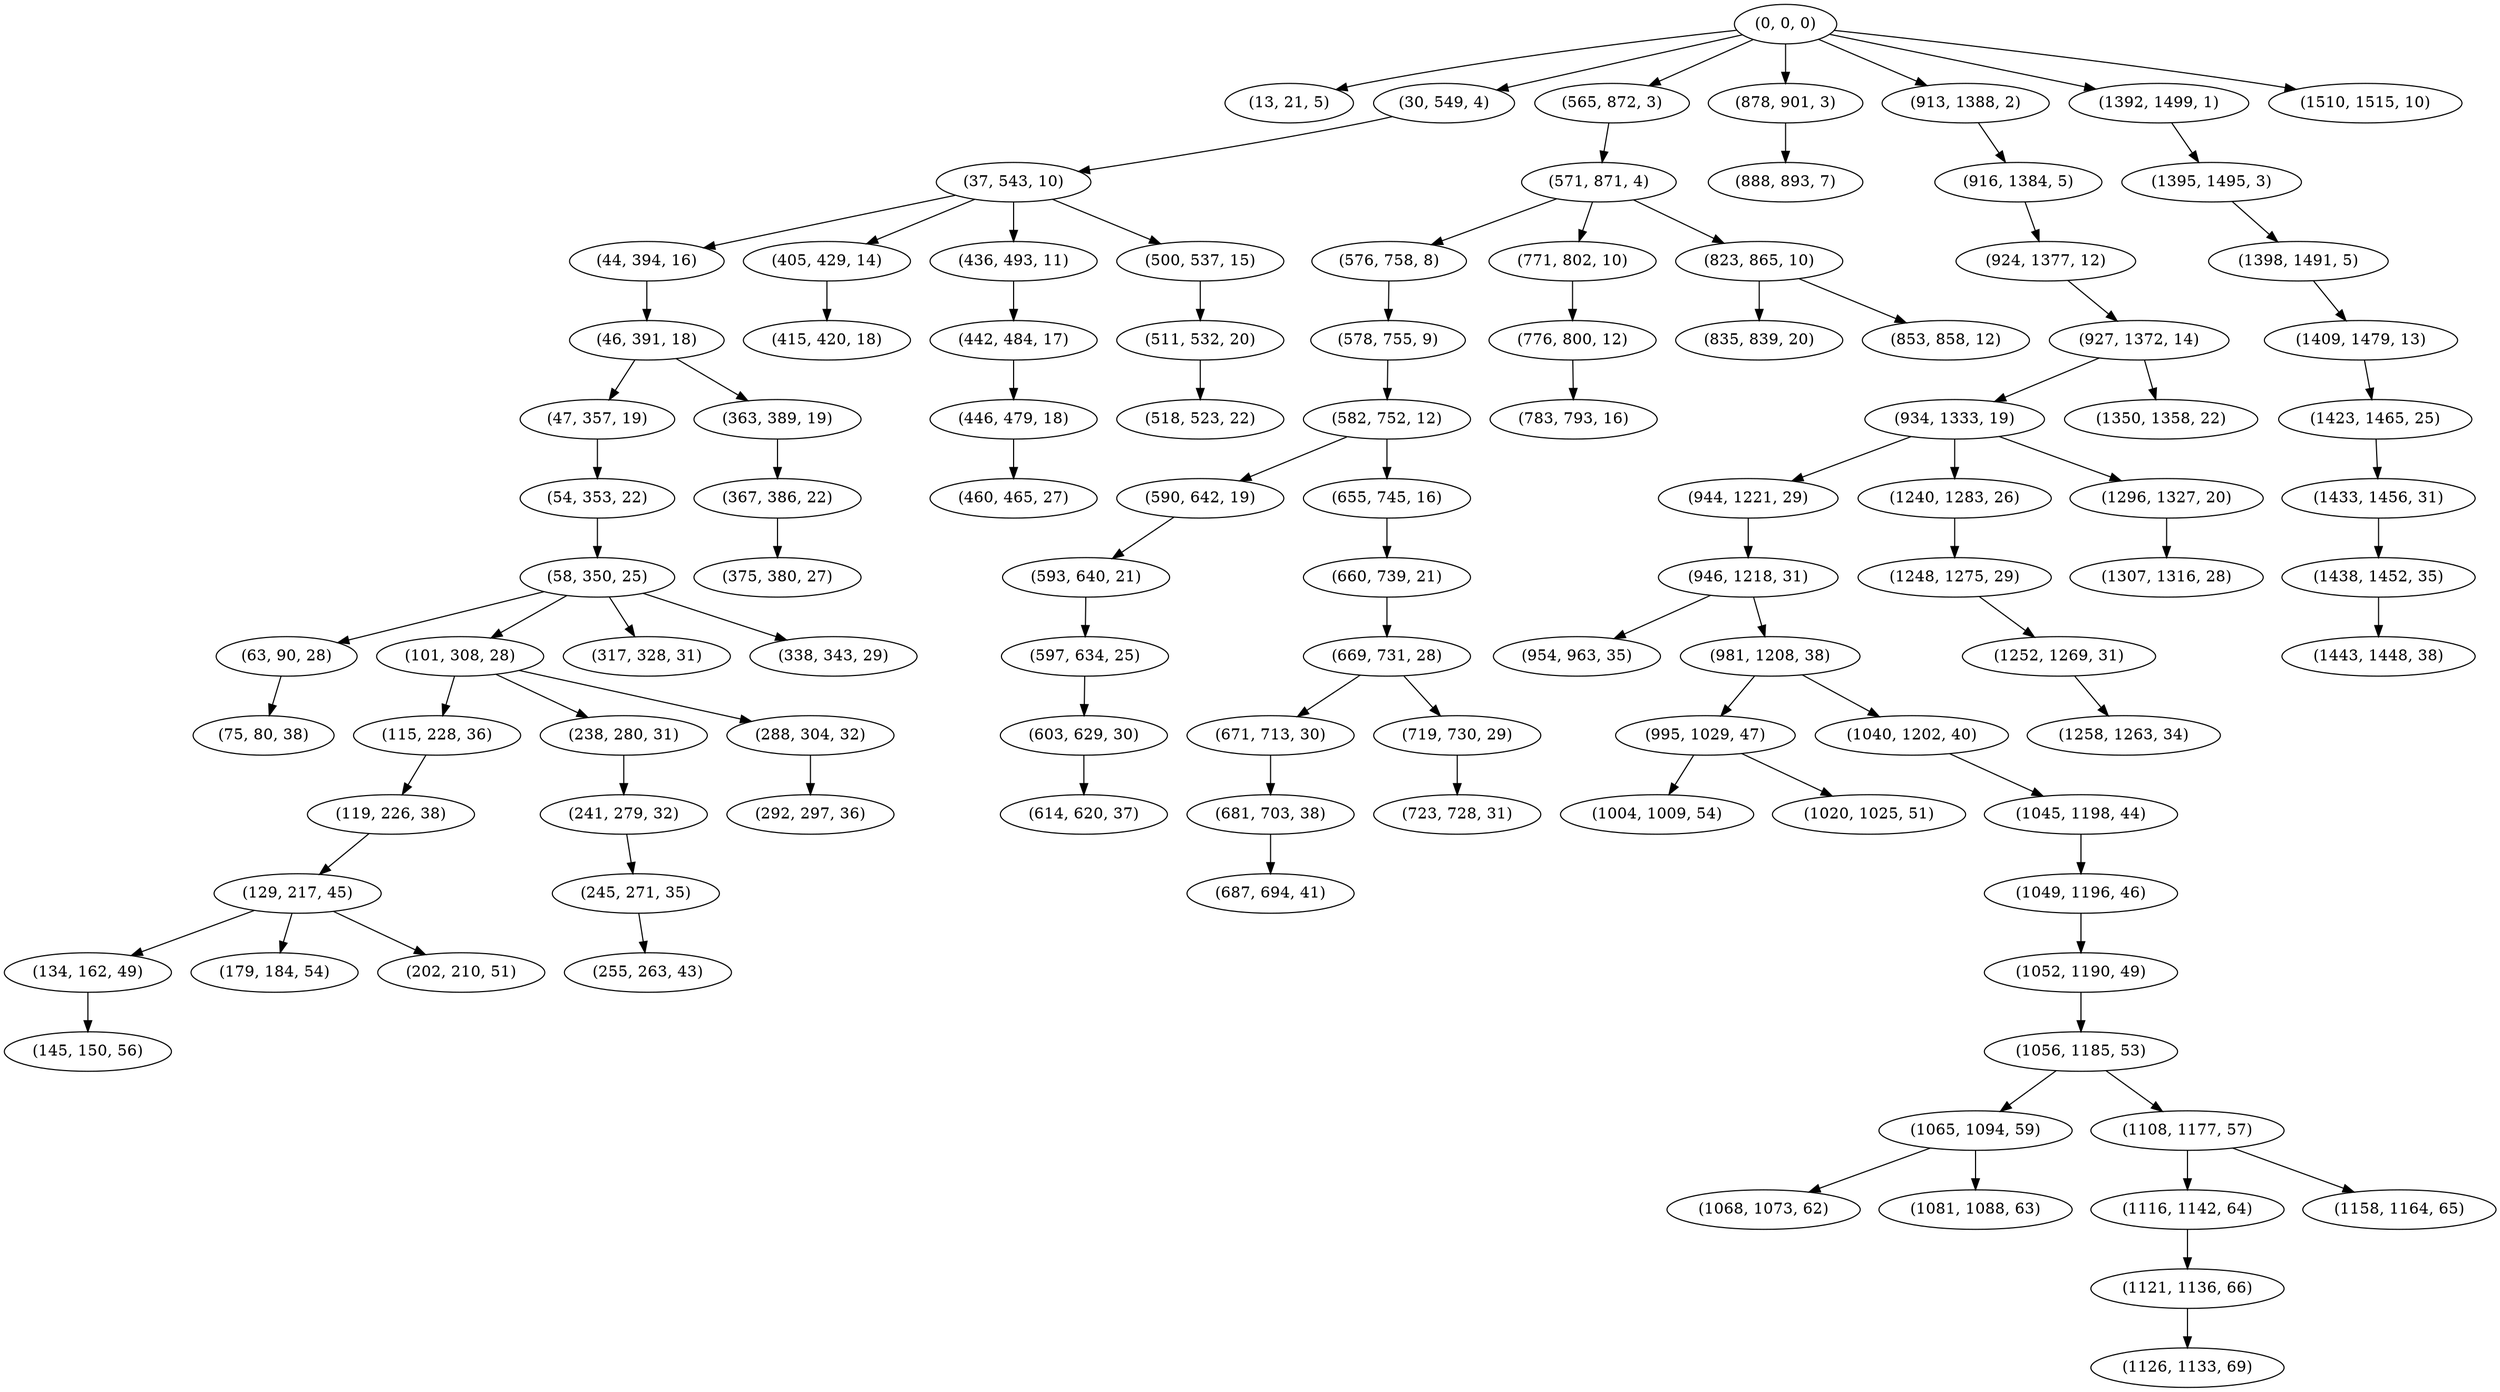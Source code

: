 digraph tree {
    "(0, 0, 0)";
    "(13, 21, 5)";
    "(30, 549, 4)";
    "(37, 543, 10)";
    "(44, 394, 16)";
    "(46, 391, 18)";
    "(47, 357, 19)";
    "(54, 353, 22)";
    "(58, 350, 25)";
    "(63, 90, 28)";
    "(75, 80, 38)";
    "(101, 308, 28)";
    "(115, 228, 36)";
    "(119, 226, 38)";
    "(129, 217, 45)";
    "(134, 162, 49)";
    "(145, 150, 56)";
    "(179, 184, 54)";
    "(202, 210, 51)";
    "(238, 280, 31)";
    "(241, 279, 32)";
    "(245, 271, 35)";
    "(255, 263, 43)";
    "(288, 304, 32)";
    "(292, 297, 36)";
    "(317, 328, 31)";
    "(338, 343, 29)";
    "(363, 389, 19)";
    "(367, 386, 22)";
    "(375, 380, 27)";
    "(405, 429, 14)";
    "(415, 420, 18)";
    "(436, 493, 11)";
    "(442, 484, 17)";
    "(446, 479, 18)";
    "(460, 465, 27)";
    "(500, 537, 15)";
    "(511, 532, 20)";
    "(518, 523, 22)";
    "(565, 872, 3)";
    "(571, 871, 4)";
    "(576, 758, 8)";
    "(578, 755, 9)";
    "(582, 752, 12)";
    "(590, 642, 19)";
    "(593, 640, 21)";
    "(597, 634, 25)";
    "(603, 629, 30)";
    "(614, 620, 37)";
    "(655, 745, 16)";
    "(660, 739, 21)";
    "(669, 731, 28)";
    "(671, 713, 30)";
    "(681, 703, 38)";
    "(687, 694, 41)";
    "(719, 730, 29)";
    "(723, 728, 31)";
    "(771, 802, 10)";
    "(776, 800, 12)";
    "(783, 793, 16)";
    "(823, 865, 10)";
    "(835, 839, 20)";
    "(853, 858, 12)";
    "(878, 901, 3)";
    "(888, 893, 7)";
    "(913, 1388, 2)";
    "(916, 1384, 5)";
    "(924, 1377, 12)";
    "(927, 1372, 14)";
    "(934, 1333, 19)";
    "(944, 1221, 29)";
    "(946, 1218, 31)";
    "(954, 963, 35)";
    "(981, 1208, 38)";
    "(995, 1029, 47)";
    "(1004, 1009, 54)";
    "(1020, 1025, 51)";
    "(1040, 1202, 40)";
    "(1045, 1198, 44)";
    "(1049, 1196, 46)";
    "(1052, 1190, 49)";
    "(1056, 1185, 53)";
    "(1065, 1094, 59)";
    "(1068, 1073, 62)";
    "(1081, 1088, 63)";
    "(1108, 1177, 57)";
    "(1116, 1142, 64)";
    "(1121, 1136, 66)";
    "(1126, 1133, 69)";
    "(1158, 1164, 65)";
    "(1240, 1283, 26)";
    "(1248, 1275, 29)";
    "(1252, 1269, 31)";
    "(1258, 1263, 34)";
    "(1296, 1327, 20)";
    "(1307, 1316, 28)";
    "(1350, 1358, 22)";
    "(1392, 1499, 1)";
    "(1395, 1495, 3)";
    "(1398, 1491, 5)";
    "(1409, 1479, 13)";
    "(1423, 1465, 25)";
    "(1433, 1456, 31)";
    "(1438, 1452, 35)";
    "(1443, 1448, 38)";
    "(1510, 1515, 10)";
    "(0, 0, 0)" -> "(13, 21, 5)";
    "(0, 0, 0)" -> "(30, 549, 4)";
    "(0, 0, 0)" -> "(565, 872, 3)";
    "(0, 0, 0)" -> "(878, 901, 3)";
    "(0, 0, 0)" -> "(913, 1388, 2)";
    "(0, 0, 0)" -> "(1392, 1499, 1)";
    "(0, 0, 0)" -> "(1510, 1515, 10)";
    "(30, 549, 4)" -> "(37, 543, 10)";
    "(37, 543, 10)" -> "(44, 394, 16)";
    "(37, 543, 10)" -> "(405, 429, 14)";
    "(37, 543, 10)" -> "(436, 493, 11)";
    "(37, 543, 10)" -> "(500, 537, 15)";
    "(44, 394, 16)" -> "(46, 391, 18)";
    "(46, 391, 18)" -> "(47, 357, 19)";
    "(46, 391, 18)" -> "(363, 389, 19)";
    "(47, 357, 19)" -> "(54, 353, 22)";
    "(54, 353, 22)" -> "(58, 350, 25)";
    "(58, 350, 25)" -> "(63, 90, 28)";
    "(58, 350, 25)" -> "(101, 308, 28)";
    "(58, 350, 25)" -> "(317, 328, 31)";
    "(58, 350, 25)" -> "(338, 343, 29)";
    "(63, 90, 28)" -> "(75, 80, 38)";
    "(101, 308, 28)" -> "(115, 228, 36)";
    "(101, 308, 28)" -> "(238, 280, 31)";
    "(101, 308, 28)" -> "(288, 304, 32)";
    "(115, 228, 36)" -> "(119, 226, 38)";
    "(119, 226, 38)" -> "(129, 217, 45)";
    "(129, 217, 45)" -> "(134, 162, 49)";
    "(129, 217, 45)" -> "(179, 184, 54)";
    "(129, 217, 45)" -> "(202, 210, 51)";
    "(134, 162, 49)" -> "(145, 150, 56)";
    "(238, 280, 31)" -> "(241, 279, 32)";
    "(241, 279, 32)" -> "(245, 271, 35)";
    "(245, 271, 35)" -> "(255, 263, 43)";
    "(288, 304, 32)" -> "(292, 297, 36)";
    "(363, 389, 19)" -> "(367, 386, 22)";
    "(367, 386, 22)" -> "(375, 380, 27)";
    "(405, 429, 14)" -> "(415, 420, 18)";
    "(436, 493, 11)" -> "(442, 484, 17)";
    "(442, 484, 17)" -> "(446, 479, 18)";
    "(446, 479, 18)" -> "(460, 465, 27)";
    "(500, 537, 15)" -> "(511, 532, 20)";
    "(511, 532, 20)" -> "(518, 523, 22)";
    "(565, 872, 3)" -> "(571, 871, 4)";
    "(571, 871, 4)" -> "(576, 758, 8)";
    "(571, 871, 4)" -> "(771, 802, 10)";
    "(571, 871, 4)" -> "(823, 865, 10)";
    "(576, 758, 8)" -> "(578, 755, 9)";
    "(578, 755, 9)" -> "(582, 752, 12)";
    "(582, 752, 12)" -> "(590, 642, 19)";
    "(582, 752, 12)" -> "(655, 745, 16)";
    "(590, 642, 19)" -> "(593, 640, 21)";
    "(593, 640, 21)" -> "(597, 634, 25)";
    "(597, 634, 25)" -> "(603, 629, 30)";
    "(603, 629, 30)" -> "(614, 620, 37)";
    "(655, 745, 16)" -> "(660, 739, 21)";
    "(660, 739, 21)" -> "(669, 731, 28)";
    "(669, 731, 28)" -> "(671, 713, 30)";
    "(669, 731, 28)" -> "(719, 730, 29)";
    "(671, 713, 30)" -> "(681, 703, 38)";
    "(681, 703, 38)" -> "(687, 694, 41)";
    "(719, 730, 29)" -> "(723, 728, 31)";
    "(771, 802, 10)" -> "(776, 800, 12)";
    "(776, 800, 12)" -> "(783, 793, 16)";
    "(823, 865, 10)" -> "(835, 839, 20)";
    "(823, 865, 10)" -> "(853, 858, 12)";
    "(878, 901, 3)" -> "(888, 893, 7)";
    "(913, 1388, 2)" -> "(916, 1384, 5)";
    "(916, 1384, 5)" -> "(924, 1377, 12)";
    "(924, 1377, 12)" -> "(927, 1372, 14)";
    "(927, 1372, 14)" -> "(934, 1333, 19)";
    "(927, 1372, 14)" -> "(1350, 1358, 22)";
    "(934, 1333, 19)" -> "(944, 1221, 29)";
    "(934, 1333, 19)" -> "(1240, 1283, 26)";
    "(934, 1333, 19)" -> "(1296, 1327, 20)";
    "(944, 1221, 29)" -> "(946, 1218, 31)";
    "(946, 1218, 31)" -> "(954, 963, 35)";
    "(946, 1218, 31)" -> "(981, 1208, 38)";
    "(981, 1208, 38)" -> "(995, 1029, 47)";
    "(981, 1208, 38)" -> "(1040, 1202, 40)";
    "(995, 1029, 47)" -> "(1004, 1009, 54)";
    "(995, 1029, 47)" -> "(1020, 1025, 51)";
    "(1040, 1202, 40)" -> "(1045, 1198, 44)";
    "(1045, 1198, 44)" -> "(1049, 1196, 46)";
    "(1049, 1196, 46)" -> "(1052, 1190, 49)";
    "(1052, 1190, 49)" -> "(1056, 1185, 53)";
    "(1056, 1185, 53)" -> "(1065, 1094, 59)";
    "(1056, 1185, 53)" -> "(1108, 1177, 57)";
    "(1065, 1094, 59)" -> "(1068, 1073, 62)";
    "(1065, 1094, 59)" -> "(1081, 1088, 63)";
    "(1108, 1177, 57)" -> "(1116, 1142, 64)";
    "(1108, 1177, 57)" -> "(1158, 1164, 65)";
    "(1116, 1142, 64)" -> "(1121, 1136, 66)";
    "(1121, 1136, 66)" -> "(1126, 1133, 69)";
    "(1240, 1283, 26)" -> "(1248, 1275, 29)";
    "(1248, 1275, 29)" -> "(1252, 1269, 31)";
    "(1252, 1269, 31)" -> "(1258, 1263, 34)";
    "(1296, 1327, 20)" -> "(1307, 1316, 28)";
    "(1392, 1499, 1)" -> "(1395, 1495, 3)";
    "(1395, 1495, 3)" -> "(1398, 1491, 5)";
    "(1398, 1491, 5)" -> "(1409, 1479, 13)";
    "(1409, 1479, 13)" -> "(1423, 1465, 25)";
    "(1423, 1465, 25)" -> "(1433, 1456, 31)";
    "(1433, 1456, 31)" -> "(1438, 1452, 35)";
    "(1438, 1452, 35)" -> "(1443, 1448, 38)";
}
